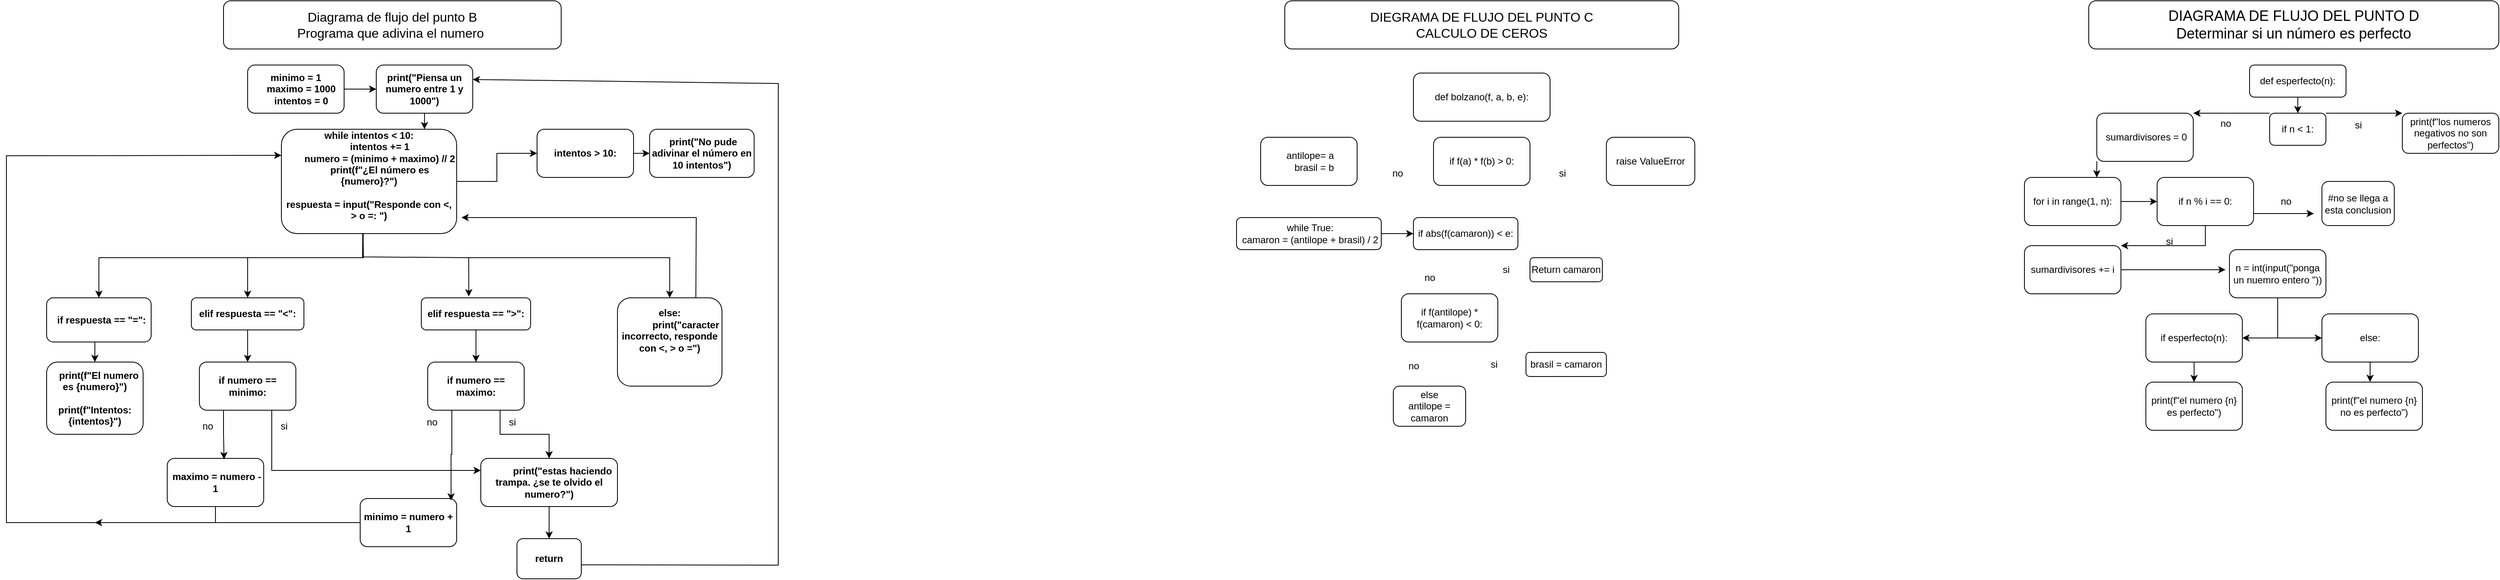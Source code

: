 <mxfile version="24.7.17">
  <diagram name="Página-1" id="W5EFGy5HbnPb3EcdutTb">
    <mxGraphModel dx="2584" dy="1826" grid="1" gridSize="10" guides="1" tooltips="1" connect="1" arrows="1" fold="1" page="1" pageScale="1" pageWidth="827" pageHeight="1169" math="0" shadow="0">
      <root>
        <mxCell id="0" />
        <mxCell id="1" parent="0" />
        <mxCell id="PbY_IpyNOD0vH7J5O5M_-1" value="&lt;font size=&quot;3&quot;&gt;Diagrama de flujo del punto B&lt;/font&gt;&lt;div&gt;&lt;font size=&quot;3&quot;&gt;Programa que adivina el numero&amp;nbsp;&lt;/font&gt;&lt;/div&gt;" style="rounded=1;whiteSpace=wrap;html=1;" vertex="1" parent="1">
          <mxGeometry x="90" y="-20" width="420" height="60" as="geometry" />
        </mxCell>
        <mxCell id="PbY_IpyNOD0vH7J5O5M_-3" value="&lt;div&gt;&lt;b&gt;minimo = 1&lt;/b&gt;&lt;/div&gt;&lt;div&gt;&lt;b&gt;&amp;nbsp; &amp;nbsp; maximo = 1000&lt;/b&gt;&lt;/div&gt;&lt;div&gt;&lt;b&gt;&amp;nbsp; &amp;nbsp; intentos = 0&lt;/b&gt;&lt;/div&gt;" style="rounded=1;whiteSpace=wrap;html=1;" vertex="1" parent="1">
          <mxGeometry x="120" y="60" width="120" height="60" as="geometry" />
        </mxCell>
        <mxCell id="PbY_IpyNOD0vH7J5O5M_-5" value="&lt;b&gt;print(&quot;Piensa un numero entre 1 y 1000&quot;)&lt;/b&gt;" style="rounded=1;whiteSpace=wrap;html=1;" vertex="1" parent="1">
          <mxGeometry x="280" y="60" width="120" height="60" as="geometry" />
        </mxCell>
        <mxCell id="PbY_IpyNOD0vH7J5O5M_-49" style="edgeStyle=orthogonalEdgeStyle;rounded=0;orthogonalLoop=1;jettySize=auto;html=1;exitX=1;exitY=0.5;exitDx=0;exitDy=0;" edge="1" parent="1" source="PbY_IpyNOD0vH7J5O5M_-8" target="PbY_IpyNOD0vH7J5O5M_-48">
          <mxGeometry relative="1" as="geometry" />
        </mxCell>
        <mxCell id="PbY_IpyNOD0vH7J5O5M_-8" value="&lt;div&gt;&lt;div&gt;&lt;b&gt;while intentos &amp;lt; 10:&lt;/b&gt;&lt;/div&gt;&lt;div&gt;&lt;b&gt;&amp;nbsp; &amp;nbsp; &amp;nbsp; &amp;nbsp; intentos += 1&lt;/b&gt;&lt;/div&gt;&lt;div&gt;&lt;b&gt;&amp;nbsp; &amp;nbsp; &amp;nbsp; &amp;nbsp; numero = (minimo + maximo) // 2&lt;/b&gt;&lt;/div&gt;&lt;div&gt;&lt;b&gt;&amp;nbsp; &amp;nbsp; &amp;nbsp; &amp;nbsp; print(f&quot;¿El número es {numero}?&quot;)&lt;/b&gt;&lt;/div&gt;&lt;/div&gt;&lt;div&gt;&lt;b&gt;&lt;br&gt;&lt;/b&gt;&lt;/div&gt;&lt;div&gt;&lt;div&gt;&lt;b&gt;respuesta = input(&quot;Responde con &amp;lt;, &amp;gt; o =: &quot;)&lt;/b&gt;&lt;/div&gt;&lt;div&gt;&lt;br&gt;&lt;/div&gt;&lt;/div&gt;" style="rounded=1;whiteSpace=wrap;html=1;" vertex="1" parent="1">
          <mxGeometry x="162" y="140" width="218" height="130" as="geometry" />
        </mxCell>
        <mxCell id="PbY_IpyNOD0vH7J5O5M_-21" value="&lt;div&gt;&lt;b&gt;elif respuesta == &quot;&amp;lt;&quot;:&lt;/b&gt;&lt;/div&gt;" style="rounded=1;whiteSpace=wrap;html=1;" vertex="1" parent="1">
          <mxGeometry x="50" y="350" width="140" height="40" as="geometry" />
        </mxCell>
        <mxCell id="PbY_IpyNOD0vH7J5O5M_-53" style="edgeStyle=orthogonalEdgeStyle;rounded=0;orthogonalLoop=1;jettySize=auto;html=1;exitX=0.5;exitY=1;exitDx=0;exitDy=0;entryX=0.5;entryY=0;entryDx=0;entryDy=0;" edge="1" parent="1" source="PbY_IpyNOD0vH7J5O5M_-22" target="PbY_IpyNOD0vH7J5O5M_-51">
          <mxGeometry relative="1" as="geometry" />
        </mxCell>
        <mxCell id="PbY_IpyNOD0vH7J5O5M_-22" value="&lt;div&gt;&lt;b&gt;&amp;nbsp; if respuesta == &quot;=&quot;:&lt;/b&gt;&lt;/div&gt;" style="rounded=1;whiteSpace=wrap;html=1;" vertex="1" parent="1">
          <mxGeometry x="-130" y="350" width="130" height="55" as="geometry" />
        </mxCell>
        <mxCell id="PbY_IpyNOD0vH7J5O5M_-57" style="edgeStyle=orthogonalEdgeStyle;rounded=0;orthogonalLoop=1;jettySize=auto;html=1;exitX=0.5;exitY=1;exitDx=0;exitDy=0;entryX=0.5;entryY=0;entryDx=0;entryDy=0;" edge="1" parent="1" source="PbY_IpyNOD0vH7J5O5M_-24" target="PbY_IpyNOD0vH7J5O5M_-39">
          <mxGeometry relative="1" as="geometry" />
        </mxCell>
        <mxCell id="PbY_IpyNOD0vH7J5O5M_-24" value="&lt;div&gt;&lt;b&gt;elif respuesta == &quot;&amp;gt;&quot;:&lt;/b&gt;&lt;/div&gt;" style="rounded=1;whiteSpace=wrap;html=1;" vertex="1" parent="1">
          <mxGeometry x="336" y="350" width="136" height="40" as="geometry" />
        </mxCell>
        <mxCell id="PbY_IpyNOD0vH7J5O5M_-26" value="&lt;div&gt;&lt;b&gt;else:&lt;/b&gt;&lt;/div&gt;&lt;div&gt;&lt;b&gt;&amp;nbsp; &amp;nbsp; &amp;nbsp; &amp;nbsp; &amp;nbsp; &amp;nbsp; print(&quot;caracter incorrecto, responde con &amp;lt;, &amp;gt; o =&quot;)&lt;/b&gt;&lt;/div&gt;&lt;div&gt;&lt;b&gt;&lt;br&gt;&lt;/b&gt;&lt;/div&gt;&lt;div&gt;&lt;b&gt;&amp;nbsp; &amp;nbsp;&lt;/b&gt;&lt;/div&gt;" style="rounded=1;whiteSpace=wrap;html=1;" vertex="1" parent="1">
          <mxGeometry x="580" y="350" width="130" height="110" as="geometry" />
        </mxCell>
        <mxCell id="PbY_IpyNOD0vH7J5O5M_-27" value="&lt;b&gt;&amp;nbsp;print(&quot;No pude adivinar el número en 10 intentos&quot;)&lt;/b&gt;" style="rounded=1;whiteSpace=wrap;html=1;" vertex="1" parent="1">
          <mxGeometry x="620" y="140" width="130" height="60" as="geometry" />
        </mxCell>
        <mxCell id="PbY_IpyNOD0vH7J5O5M_-28" value="&lt;b&gt;&amp;nbsp; &amp;nbsp; &amp;nbsp; &amp;nbsp; &amp;nbsp; print(&quot;estas haciendo trampa. ¿se te olvido el numero?&quot;)&lt;/b&gt;" style="rounded=1;whiteSpace=wrap;html=1;" vertex="1" parent="1">
          <mxGeometry x="410" y="550" width="170" height="60" as="geometry" />
        </mxCell>
        <mxCell id="PbY_IpyNOD0vH7J5O5M_-29" value="&lt;b&gt;return&lt;/b&gt;" style="rounded=1;whiteSpace=wrap;html=1;" vertex="1" parent="1">
          <mxGeometry x="455" y="650" width="80" height="50" as="geometry" />
        </mxCell>
        <mxCell id="PbY_IpyNOD0vH7J5O5M_-33" value="" style="endArrow=classic;html=1;rounded=0;exitX=0.5;exitY=1;exitDx=0;exitDy=0;entryX=0.5;entryY=0;entryDx=0;entryDy=0;" edge="1" parent="1" source="PbY_IpyNOD0vH7J5O5M_-28" target="PbY_IpyNOD0vH7J5O5M_-29">
          <mxGeometry width="50" height="50" relative="1" as="geometry">
            <mxPoint x="290" y="460" as="sourcePoint" />
            <mxPoint x="289" y="491" as="targetPoint" />
          </mxGeometry>
        </mxCell>
        <mxCell id="PbY_IpyNOD0vH7J5O5M_-35" value="" style="endArrow=classic;html=1;rounded=0;exitX=1.001;exitY=0.592;exitDx=0;exitDy=0;exitPerimeter=0;entryX=1;entryY=0.25;entryDx=0;entryDy=0;" edge="1" parent="1">
          <mxGeometry width="50" height="50" relative="1" as="geometry">
            <mxPoint x="535.08" y="682.6" as="sourcePoint" />
            <mxPoint x="400" y="78.0" as="targetPoint" />
            <Array as="points">
              <mxPoint x="780" y="683" />
              <mxPoint x="780" y="83" />
            </Array>
          </mxGeometry>
        </mxCell>
        <mxCell id="PbY_IpyNOD0vH7J5O5M_-44" style="edgeStyle=orthogonalEdgeStyle;rounded=0;orthogonalLoop=1;jettySize=auto;html=1;exitX=0.75;exitY=1;exitDx=0;exitDy=0;" edge="1" parent="1" source="PbY_IpyNOD0vH7J5O5M_-39" target="PbY_IpyNOD0vH7J5O5M_-28">
          <mxGeometry relative="1" as="geometry" />
        </mxCell>
        <mxCell id="PbY_IpyNOD0vH7J5O5M_-39" value="&lt;b&gt;if numero == maximo:&lt;/b&gt;" style="rounded=1;whiteSpace=wrap;html=1;" vertex="1" parent="1">
          <mxGeometry x="344" y="430" width="120" height="60" as="geometry" />
        </mxCell>
        <mxCell id="PbY_IpyNOD0vH7J5O5M_-41" value="si" style="text;html=1;align=center;verticalAlign=middle;resizable=0;points=[];autosize=1;strokeColor=none;fillColor=none;" vertex="1" parent="1">
          <mxGeometry x="434" y="490" width="30" height="30" as="geometry" />
        </mxCell>
        <mxCell id="PbY_IpyNOD0vH7J5O5M_-42" value="no" style="text;html=1;align=center;verticalAlign=middle;resizable=0;points=[];autosize=1;strokeColor=none;fillColor=none;" vertex="1" parent="1">
          <mxGeometry x="329" y="490" width="40" height="30" as="geometry" />
        </mxCell>
        <mxCell id="PbY_IpyNOD0vH7J5O5M_-45" value="&lt;b&gt;minimo = numero + 1&lt;/b&gt;" style="rounded=1;whiteSpace=wrap;html=1;" vertex="1" parent="1">
          <mxGeometry x="260" y="600" width="120" height="60" as="geometry" />
        </mxCell>
        <mxCell id="PbY_IpyNOD0vH7J5O5M_-46" style="edgeStyle=orthogonalEdgeStyle;rounded=0;orthogonalLoop=1;jettySize=auto;html=1;exitX=0.25;exitY=1;exitDx=0;exitDy=0;entryX=0.942;entryY=0.042;entryDx=0;entryDy=0;entryPerimeter=0;" edge="1" parent="1" source="PbY_IpyNOD0vH7J5O5M_-39" target="PbY_IpyNOD0vH7J5O5M_-45">
          <mxGeometry relative="1" as="geometry" />
        </mxCell>
        <mxCell id="PbY_IpyNOD0vH7J5O5M_-47" value="" style="endArrow=classic;html=1;rounded=0;exitX=0;exitY=0.5;exitDx=0;exitDy=0;entryX=0;entryY=0.25;entryDx=0;entryDy=0;" edge="1" parent="1" source="PbY_IpyNOD0vH7J5O5M_-45" target="PbY_IpyNOD0vH7J5O5M_-8">
          <mxGeometry width="50" height="50" relative="1" as="geometry">
            <mxPoint x="420" y="500" as="sourcePoint" />
            <mxPoint x="470" y="450" as="targetPoint" />
            <Array as="points">
              <mxPoint x="-180" y="630" />
              <mxPoint x="-180" y="173" />
            </Array>
          </mxGeometry>
        </mxCell>
        <mxCell id="PbY_IpyNOD0vH7J5O5M_-50" style="edgeStyle=orthogonalEdgeStyle;rounded=0;orthogonalLoop=1;jettySize=auto;html=1;exitX=1;exitY=0.5;exitDx=0;exitDy=0;entryX=0;entryY=0.5;entryDx=0;entryDy=0;" edge="1" parent="1" source="PbY_IpyNOD0vH7J5O5M_-48" target="PbY_IpyNOD0vH7J5O5M_-27">
          <mxGeometry relative="1" as="geometry" />
        </mxCell>
        <mxCell id="PbY_IpyNOD0vH7J5O5M_-48" value="&lt;b&gt;intentos &amp;gt; 10:&lt;/b&gt;" style="rounded=1;whiteSpace=wrap;html=1;" vertex="1" parent="1">
          <mxGeometry x="480" y="140" width="120" height="60" as="geometry" />
        </mxCell>
        <mxCell id="PbY_IpyNOD0vH7J5O5M_-51" value="&lt;div&gt;&lt;b&gt;&amp;nbsp;&amp;nbsp; print(f&quot;El numero es {numero}&quot;)&lt;/b&gt;&lt;/div&gt;&lt;div&gt;&lt;b&gt;&amp;nbsp; &amp;nbsp; &amp;nbsp; &amp;nbsp; &amp;nbsp; &amp;nbsp; print(f&quot;Intentos: {intentos}&quot;)&lt;/b&gt;&lt;/div&gt;" style="rounded=1;whiteSpace=wrap;html=1;" vertex="1" parent="1">
          <mxGeometry x="-130" y="430" width="120" height="90" as="geometry" />
        </mxCell>
        <mxCell id="PbY_IpyNOD0vH7J5O5M_-54" style="edgeStyle=orthogonalEdgeStyle;rounded=0;orthogonalLoop=1;jettySize=auto;html=1;exitX=0.5;exitY=1;exitDx=0;exitDy=0;" edge="1" parent="1" source="PbY_IpyNOD0vH7J5O5M_-51" target="PbY_IpyNOD0vH7J5O5M_-51">
          <mxGeometry relative="1" as="geometry" />
        </mxCell>
        <mxCell id="PbY_IpyNOD0vH7J5O5M_-63" style="edgeStyle=orthogonalEdgeStyle;rounded=0;orthogonalLoop=1;jettySize=auto;html=1;exitX=0.25;exitY=1;exitDx=0;exitDy=0;entryX=0.589;entryY=0.018;entryDx=0;entryDy=0;entryPerimeter=0;" edge="1" parent="1" source="PbY_IpyNOD0vH7J5O5M_-56" target="PbY_IpyNOD0vH7J5O5M_-61">
          <mxGeometry relative="1" as="geometry">
            <mxPoint x="89.529" y="480" as="targetPoint" />
          </mxGeometry>
        </mxCell>
        <mxCell id="PbY_IpyNOD0vH7J5O5M_-56" value="&lt;b&gt;if numero == minimo:&lt;/b&gt;" style="rounded=1;whiteSpace=wrap;html=1;" vertex="1" parent="1">
          <mxGeometry x="60" y="430" width="120" height="60" as="geometry" />
        </mxCell>
        <mxCell id="PbY_IpyNOD0vH7J5O5M_-58" value="no" style="text;html=1;align=center;verticalAlign=middle;resizable=0;points=[];autosize=1;strokeColor=none;fillColor=none;" vertex="1" parent="1">
          <mxGeometry x="50" y="495" width="40" height="30" as="geometry" />
        </mxCell>
        <mxCell id="PbY_IpyNOD0vH7J5O5M_-59" value="si" style="text;html=1;align=center;verticalAlign=middle;resizable=0;points=[];autosize=1;strokeColor=none;fillColor=none;" vertex="1" parent="1">
          <mxGeometry x="150" y="495" width="30" height="30" as="geometry" />
        </mxCell>
        <mxCell id="PbY_IpyNOD0vH7J5O5M_-60" value="" style="endArrow=classic;html=1;rounded=0;exitX=0.75;exitY=1;exitDx=0;exitDy=0;entryX=0;entryY=0.25;entryDx=0;entryDy=0;" edge="1" parent="1" source="PbY_IpyNOD0vH7J5O5M_-56" target="PbY_IpyNOD0vH7J5O5M_-28">
          <mxGeometry width="50" height="50" relative="1" as="geometry">
            <mxPoint x="350" y="480" as="sourcePoint" />
            <mxPoint x="400" y="430" as="targetPoint" />
            <Array as="points">
              <mxPoint x="150" y="565" />
            </Array>
          </mxGeometry>
        </mxCell>
        <mxCell id="PbY_IpyNOD0vH7J5O5M_-61" value="&lt;b&gt;&amp;nbsp;maximo = numero - 1&lt;/b&gt;" style="rounded=1;whiteSpace=wrap;html=1;" vertex="1" parent="1">
          <mxGeometry x="20" y="550" width="120" height="60" as="geometry" />
        </mxCell>
        <mxCell id="PbY_IpyNOD0vH7J5O5M_-62" value="" style="endArrow=classic;html=1;rounded=0;exitX=0.5;exitY=1;exitDx=0;exitDy=0;" edge="1" parent="1" source="PbY_IpyNOD0vH7J5O5M_-61">
          <mxGeometry width="50" height="50" relative="1" as="geometry">
            <mxPoint x="350" y="480" as="sourcePoint" />
            <mxPoint x="-70" y="630" as="targetPoint" />
            <Array as="points">
              <mxPoint x="80" y="630" />
            </Array>
          </mxGeometry>
        </mxCell>
        <mxCell id="PbY_IpyNOD0vH7J5O5M_-64" value="" style="endArrow=classic;html=1;rounded=0;exitX=0.466;exitY=1;exitDx=0;exitDy=0;exitPerimeter=0;entryX=0.5;entryY=0;entryDx=0;entryDy=0;" edge="1" parent="1" source="PbY_IpyNOD0vH7J5O5M_-8" target="PbY_IpyNOD0vH7J5O5M_-22">
          <mxGeometry width="50" height="50" relative="1" as="geometry">
            <mxPoint x="246" y="380" as="sourcePoint" />
            <mxPoint x="296" y="330" as="targetPoint" />
            <Array as="points">
              <mxPoint x="264" y="300" />
              <mxPoint x="-65" y="300" />
            </Array>
          </mxGeometry>
        </mxCell>
        <mxCell id="PbY_IpyNOD0vH7J5O5M_-65" value="" style="endArrow=classic;html=1;rounded=0;exitX=0.75;exitY=0;exitDx=0;exitDy=0;" edge="1" parent="1" source="PbY_IpyNOD0vH7J5O5M_-26">
          <mxGeometry width="50" height="50" relative="1" as="geometry">
            <mxPoint x="350" y="400" as="sourcePoint" />
            <mxPoint x="386" y="250" as="targetPoint" />
            <Array as="points">
              <mxPoint x="678" y="250" />
            </Array>
          </mxGeometry>
        </mxCell>
        <mxCell id="PbY_IpyNOD0vH7J5O5M_-66" value="" style="endArrow=classic;html=1;rounded=0;entryX=0.5;entryY=0;entryDx=0;entryDy=0;" edge="1" parent="1" target="PbY_IpyNOD0vH7J5O5M_-26">
          <mxGeometry width="50" height="50" relative="1" as="geometry">
            <mxPoint x="395" y="300" as="sourcePoint" />
            <mxPoint x="395" y="380" as="targetPoint" />
            <Array as="points">
              <mxPoint x="645" y="300" />
            </Array>
          </mxGeometry>
        </mxCell>
        <mxCell id="PbY_IpyNOD0vH7J5O5M_-67" value="" style="endArrow=classic;html=1;rounded=0;entryX=0.486;entryY=-0.019;entryDx=0;entryDy=0;entryPerimeter=0;exitX=0.467;exitY=0.999;exitDx=0;exitDy=0;exitPerimeter=0;" edge="1" parent="1" source="PbY_IpyNOD0vH7J5O5M_-8">
          <mxGeometry width="50" height="50" relative="1" as="geometry">
            <mxPoint x="255.716" y="268.87" as="sourcePoint" />
            <mxPoint x="395.096" y="348.24" as="targetPoint" />
            <Array as="points">
              <mxPoint x="263" y="299" />
              <mxPoint x="395" y="300" />
            </Array>
          </mxGeometry>
        </mxCell>
        <mxCell id="PbY_IpyNOD0vH7J5O5M_-68" value="" style="endArrow=classic;html=1;rounded=0;exitX=0.464;exitY=1.005;exitDx=0;exitDy=0;exitPerimeter=0;entryX=0.5;entryY=0;entryDx=0;entryDy=0;" edge="1" parent="1" source="PbY_IpyNOD0vH7J5O5M_-8" target="PbY_IpyNOD0vH7J5O5M_-21">
          <mxGeometry width="50" height="50" relative="1" as="geometry">
            <mxPoint x="350" y="430" as="sourcePoint" />
            <mxPoint x="400" y="380" as="targetPoint" />
            <Array as="points">
              <mxPoint x="263" y="300" />
              <mxPoint x="120" y="300" />
            </Array>
          </mxGeometry>
        </mxCell>
        <mxCell id="PbY_IpyNOD0vH7J5O5M_-69" value="" style="endArrow=classic;html=1;rounded=0;exitX=0.5;exitY=1;exitDx=0;exitDy=0;entryX=0.5;entryY=0;entryDx=0;entryDy=0;" edge="1" parent="1" source="PbY_IpyNOD0vH7J5O5M_-21" target="PbY_IpyNOD0vH7J5O5M_-56">
          <mxGeometry width="50" height="50" relative="1" as="geometry">
            <mxPoint x="260" y="410" as="sourcePoint" />
            <mxPoint x="310" y="360" as="targetPoint" />
          </mxGeometry>
        </mxCell>
        <mxCell id="PbY_IpyNOD0vH7J5O5M_-70" value="" style="endArrow=classic;html=1;rounded=0;exitX=1;exitY=0.5;exitDx=0;exitDy=0;entryX=0;entryY=0.5;entryDx=0;entryDy=0;" edge="1" parent="1" source="PbY_IpyNOD0vH7J5O5M_-3" target="PbY_IpyNOD0vH7J5O5M_-5">
          <mxGeometry width="50" height="50" relative="1" as="geometry">
            <mxPoint x="270" y="340" as="sourcePoint" />
            <mxPoint x="320" y="290" as="targetPoint" />
          </mxGeometry>
        </mxCell>
        <mxCell id="PbY_IpyNOD0vH7J5O5M_-71" value="" style="endArrow=classic;html=1;rounded=0;exitX=0.5;exitY=1;exitDx=0;exitDy=0;" edge="1" parent="1" source="PbY_IpyNOD0vH7J5O5M_-5">
          <mxGeometry width="50" height="50" relative="1" as="geometry">
            <mxPoint x="270" y="340" as="sourcePoint" />
            <mxPoint x="340" y="140" as="targetPoint" />
          </mxGeometry>
        </mxCell>
        <mxCell id="PbY_IpyNOD0vH7J5O5M_-72" value="&lt;font size=&quot;3&quot;&gt;DIEGRAMA DE FLUJO DEL PUNTO C&lt;/font&gt;&lt;div&gt;&lt;font size=&quot;3&quot;&gt;CALCULO DE CEROS&lt;/font&gt;&lt;/div&gt;" style="rounded=1;whiteSpace=wrap;html=1;" vertex="1" parent="1">
          <mxGeometry x="1410" y="-20" width="490" height="60" as="geometry" />
        </mxCell>
        <mxCell id="PbY_IpyNOD0vH7J5O5M_-73" value="def bolzano(f, a, b, e):" style="rounded=1;whiteSpace=wrap;html=1;" vertex="1" parent="1">
          <mxGeometry x="1570" y="70" width="170" height="60" as="geometry" />
        </mxCell>
        <mxCell id="PbY_IpyNOD0vH7J5O5M_-75" value="if f(a) * f(b) &amp;gt; 0:" style="rounded=1;whiteSpace=wrap;html=1;" vertex="1" parent="1">
          <mxGeometry x="1595" y="150" width="120" height="60" as="geometry" />
        </mxCell>
        <mxCell id="PbY_IpyNOD0vH7J5O5M_-76" value="si" style="text;html=1;align=center;verticalAlign=middle;resizable=0;points=[];autosize=1;strokeColor=none;fillColor=none;" vertex="1" parent="1">
          <mxGeometry x="1740" y="180" width="30" height="30" as="geometry" />
        </mxCell>
        <mxCell id="PbY_IpyNOD0vH7J5O5M_-77" value="no" style="text;html=1;align=center;verticalAlign=middle;resizable=0;points=[];autosize=1;strokeColor=none;fillColor=none;" vertex="1" parent="1">
          <mxGeometry x="1530" y="180" width="40" height="30" as="geometry" />
        </mxCell>
        <mxCell id="PbY_IpyNOD0vH7J5O5M_-78" value="&lt;div&gt;raise ValueError&lt;/div&gt;" style="rounded=1;whiteSpace=wrap;html=1;" vertex="1" parent="1">
          <mxGeometry x="1810" y="150" width="110" height="60" as="geometry" />
        </mxCell>
        <mxCell id="PbY_IpyNOD0vH7J5O5M_-80" value="&lt;div&gt;&amp;nbsp;antilope= a&lt;/div&gt;&lt;div&gt;&amp;nbsp; &amp;nbsp; brasil = b&lt;/div&gt;" style="rounded=1;whiteSpace=wrap;html=1;" vertex="1" parent="1">
          <mxGeometry x="1380" y="150" width="120" height="60" as="geometry" />
        </mxCell>
        <mxCell id="PbY_IpyNOD0vH7J5O5M_-81" value="&lt;div&gt;&amp;nbsp;while True:&lt;/div&gt;&lt;div&gt;&lt;span style=&quot;background-color: initial;&quot;&gt;&amp;nbsp;camaron = (antilope + brasil) / 2&lt;/span&gt;&lt;/div&gt;" style="rounded=1;whiteSpace=wrap;html=1;" vertex="1" parent="1">
          <mxGeometry x="1350" y="250" width="180" height="40" as="geometry" />
        </mxCell>
        <mxCell id="PbY_IpyNOD0vH7J5O5M_-82" value="if abs(f(camaron)) &amp;lt; e:" style="rounded=1;whiteSpace=wrap;html=1;" vertex="1" parent="1">
          <mxGeometry x="1570" y="250" width="130" height="40" as="geometry" />
        </mxCell>
        <mxCell id="PbY_IpyNOD0vH7J5O5M_-83" value="si" style="text;html=1;align=center;verticalAlign=middle;resizable=0;points=[];autosize=1;strokeColor=none;fillColor=none;" vertex="1" parent="1">
          <mxGeometry x="1670" y="300" width="30" height="30" as="geometry" />
        </mxCell>
        <mxCell id="PbY_IpyNOD0vH7J5O5M_-84" value="no" style="text;html=1;align=center;verticalAlign=middle;resizable=0;points=[];autosize=1;strokeColor=none;fillColor=none;" vertex="1" parent="1">
          <mxGeometry x="1570" y="310" width="40" height="30" as="geometry" />
        </mxCell>
        <mxCell id="PbY_IpyNOD0vH7J5O5M_-85" value="no" style="text;html=1;align=center;verticalAlign=middle;resizable=0;points=[];autosize=1;strokeColor=none;fillColor=none;" vertex="1" parent="1">
          <mxGeometry x="1550" y="420" width="40" height="30" as="geometry" />
        </mxCell>
        <mxCell id="PbY_IpyNOD0vH7J5O5M_-87" value="Return camaron" style="rounded=1;whiteSpace=wrap;html=1;" vertex="1" parent="1">
          <mxGeometry x="1715" y="300" width="90" height="30" as="geometry" />
        </mxCell>
        <mxCell id="PbY_IpyNOD0vH7J5O5M_-89" value="if f(antilope) * f(camaron) &amp;lt; 0:" style="rounded=1;whiteSpace=wrap;html=1;" vertex="1" parent="1">
          <mxGeometry x="1555" y="345" width="120" height="60" as="geometry" />
        </mxCell>
        <mxCell id="PbY_IpyNOD0vH7J5O5M_-90" value="si" style="text;html=1;align=center;verticalAlign=middle;resizable=0;points=[];autosize=1;strokeColor=none;fillColor=none;" vertex="1" parent="1">
          <mxGeometry x="1655" y="418" width="30" height="30" as="geometry" />
        </mxCell>
        <mxCell id="PbY_IpyNOD0vH7J5O5M_-91" value="brasil = camaron" style="rounded=1;whiteSpace=wrap;html=1;" vertex="1" parent="1">
          <mxGeometry x="1710" y="418" width="100" height="30" as="geometry" />
        </mxCell>
        <mxCell id="PbY_IpyNOD0vH7J5O5M_-92" value="else&lt;div&gt;antilope = camaron&lt;/div&gt;" style="rounded=1;whiteSpace=wrap;html=1;" vertex="1" parent="1">
          <mxGeometry x="1545" y="460" width="90" height="50" as="geometry" />
        </mxCell>
        <mxCell id="PbY_IpyNOD0vH7J5O5M_-93" value="" style="endArrow=classic;html=1;rounded=0;exitX=1;exitY=0.5;exitDx=0;exitDy=0;entryX=0;entryY=0.5;entryDx=0;entryDy=0;" edge="1" parent="1" source="PbY_IpyNOD0vH7J5O5M_-81" target="PbY_IpyNOD0vH7J5O5M_-82">
          <mxGeometry width="50" height="50" relative="1" as="geometry">
            <mxPoint x="1550" y="400" as="sourcePoint" />
            <mxPoint x="1600" y="350" as="targetPoint" />
          </mxGeometry>
        </mxCell>
        <mxCell id="PbY_IpyNOD0vH7J5O5M_-95" value="&lt;font style=&quot;font-size: 18px;&quot;&gt;DIAGRAMA DE FLUJO DEL PUNTO D&lt;/font&gt;&lt;div&gt;&lt;font style=&quot;font-size: 18px;&quot;&gt;Determinar si un número es perfecto&lt;/font&gt;&lt;br&gt;&lt;/div&gt;" style="rounded=1;whiteSpace=wrap;html=1;" vertex="1" parent="1">
          <mxGeometry x="2410" y="-20" width="510" height="60" as="geometry" />
        </mxCell>
        <mxCell id="PbY_IpyNOD0vH7J5O5M_-96" value="def esperfecto(n):" style="rounded=1;whiteSpace=wrap;html=1;" vertex="1" parent="1">
          <mxGeometry x="2610" y="60" width="120" height="40" as="geometry" />
        </mxCell>
        <mxCell id="PbY_IpyNOD0vH7J5O5M_-97" value="if n &amp;lt; 1:" style="rounded=1;whiteSpace=wrap;html=1;" vertex="1" parent="1">
          <mxGeometry x="2635" y="120" width="70" height="40" as="geometry" />
        </mxCell>
        <mxCell id="PbY_IpyNOD0vH7J5O5M_-98" value="si" style="text;html=1;align=center;verticalAlign=middle;resizable=0;points=[];autosize=1;strokeColor=none;fillColor=none;" vertex="1" parent="1">
          <mxGeometry x="2730" y="120" width="30" height="30" as="geometry" />
        </mxCell>
        <mxCell id="PbY_IpyNOD0vH7J5O5M_-99" value="no&lt;div&gt;&lt;br&gt;&lt;/div&gt;" style="text;html=1;align=center;verticalAlign=middle;resizable=0;points=[];autosize=1;strokeColor=none;fillColor=none;" vertex="1" parent="1">
          <mxGeometry x="2560" y="120" width="40" height="40" as="geometry" />
        </mxCell>
        <mxCell id="PbY_IpyNOD0vH7J5O5M_-100" value="print(f&quot;los numeros negativos no son perfectos&quot;)" style="rounded=1;whiteSpace=wrap;html=1;" vertex="1" parent="1">
          <mxGeometry x="2800" y="120" width="120" height="50" as="geometry" />
        </mxCell>
        <mxCell id="PbY_IpyNOD0vH7J5O5M_-101" value="&amp;nbsp;sumardivisores = 0" style="rounded=1;whiteSpace=wrap;html=1;" vertex="1" parent="1">
          <mxGeometry x="2420" y="120" width="120" height="60" as="geometry" />
        </mxCell>
        <mxCell id="PbY_IpyNOD0vH7J5O5M_-102" style="edgeStyle=orthogonalEdgeStyle;rounded=0;orthogonalLoop=1;jettySize=auto;html=1;exitX=0.5;exitY=1;exitDx=0;exitDy=0;" edge="1" parent="1" source="PbY_IpyNOD0vH7J5O5M_-97" target="PbY_IpyNOD0vH7J5O5M_-97">
          <mxGeometry relative="1" as="geometry" />
        </mxCell>
        <mxCell id="PbY_IpyNOD0vH7J5O5M_-103" value="&lt;div&gt;for i in range(1, n):&lt;/div&gt;" style="rounded=1;whiteSpace=wrap;html=1;" vertex="1" parent="1">
          <mxGeometry x="2330" y="200" width="120" height="60" as="geometry" />
        </mxCell>
        <mxCell id="PbY_IpyNOD0vH7J5O5M_-105" value="n = int(input(&quot;ponga un nuemro entero &quot;))" style="rounded=1;whiteSpace=wrap;html=1;" vertex="1" parent="1">
          <mxGeometry x="2585" y="290" width="120" height="60" as="geometry" />
        </mxCell>
        <mxCell id="PbY_IpyNOD0vH7J5O5M_-106" value="if esperfecto(n):" style="rounded=1;whiteSpace=wrap;html=1;" vertex="1" parent="1">
          <mxGeometry x="2481" y="370" width="120" height="60" as="geometry" />
        </mxCell>
        <mxCell id="PbY_IpyNOD0vH7J5O5M_-107" value="else:" style="rounded=1;whiteSpace=wrap;html=1;" vertex="1" parent="1">
          <mxGeometry x="2700" y="370" width="120" height="60" as="geometry" />
        </mxCell>
        <mxCell id="PbY_IpyNOD0vH7J5O5M_-108" value="print(f&quot;el numero {n} es perfecto&quot;)" style="rounded=1;whiteSpace=wrap;html=1;" vertex="1" parent="1">
          <mxGeometry x="2481" y="455" width="120" height="60" as="geometry" />
        </mxCell>
        <mxCell id="PbY_IpyNOD0vH7J5O5M_-109" value="print(f&quot;el numero {n} no es perfecto&quot;)" style="rounded=1;whiteSpace=wrap;html=1;" vertex="1" parent="1">
          <mxGeometry x="2705" y="455" width="120" height="60" as="geometry" />
        </mxCell>
        <mxCell id="PbY_IpyNOD0vH7J5O5M_-110" value="if n % i == 0:" style="rounded=1;whiteSpace=wrap;html=1;" vertex="1" parent="1">
          <mxGeometry x="2495" y="200" width="120" height="60" as="geometry" />
        </mxCell>
        <mxCell id="PbY_IpyNOD0vH7J5O5M_-111" value="sumardivisores += i" style="rounded=1;whiteSpace=wrap;html=1;" vertex="1" parent="1">
          <mxGeometry x="2330" y="285" width="120" height="60" as="geometry" />
        </mxCell>
        <mxCell id="PbY_IpyNOD0vH7J5O5M_-112" value="" style="endArrow=classic;html=1;rounded=0;exitX=0.5;exitY=1;exitDx=0;exitDy=0;entryX=0.5;entryY=0;entryDx=0;entryDy=0;" edge="1" parent="1" source="PbY_IpyNOD0vH7J5O5M_-96" target="PbY_IpyNOD0vH7J5O5M_-97">
          <mxGeometry width="50" height="50" relative="1" as="geometry">
            <mxPoint x="2630" y="310" as="sourcePoint" />
            <mxPoint x="2680" y="260" as="targetPoint" />
          </mxGeometry>
        </mxCell>
        <mxCell id="PbY_IpyNOD0vH7J5O5M_-113" value="" style="endArrow=classic;html=1;rounded=0;exitX=0;exitY=0;exitDx=0;exitDy=0;entryX=1;entryY=0;entryDx=0;entryDy=0;" edge="1" parent="1" source="PbY_IpyNOD0vH7J5O5M_-97" target="PbY_IpyNOD0vH7J5O5M_-101">
          <mxGeometry width="50" height="50" relative="1" as="geometry">
            <mxPoint x="2635" y="133" as="sourcePoint" />
            <mxPoint x="2540" y="130" as="targetPoint" />
          </mxGeometry>
        </mxCell>
        <mxCell id="PbY_IpyNOD0vH7J5O5M_-114" value="" style="endArrow=classic;html=1;rounded=0;exitX=0.5;exitY=1;exitDx=0;exitDy=0;entryX=1;entryY=0;entryDx=0;entryDy=0;" edge="1" parent="1" source="PbY_IpyNOD0vH7J5O5M_-110" target="PbY_IpyNOD0vH7J5O5M_-111">
          <mxGeometry width="50" height="50" relative="1" as="geometry">
            <mxPoint x="2630" y="310" as="sourcePoint" />
            <mxPoint x="2680" y="260" as="targetPoint" />
            <Array as="points">
              <mxPoint x="2555" y="285" />
            </Array>
          </mxGeometry>
        </mxCell>
        <mxCell id="PbY_IpyNOD0vH7J5O5M_-115" value="" style="endArrow=classic;html=1;rounded=0;exitX=1;exitY=0.5;exitDx=0;exitDy=0;entryX=0;entryY=0.5;entryDx=0;entryDy=0;" edge="1" parent="1" source="PbY_IpyNOD0vH7J5O5M_-103" target="PbY_IpyNOD0vH7J5O5M_-110">
          <mxGeometry width="50" height="50" relative="1" as="geometry">
            <mxPoint x="2630" y="310" as="sourcePoint" />
            <mxPoint x="2680" y="260" as="targetPoint" />
          </mxGeometry>
        </mxCell>
        <mxCell id="PbY_IpyNOD0vH7J5O5M_-116" value="" style="endArrow=classic;html=1;rounded=0;exitX=0;exitY=1;exitDx=0;exitDy=0;entryX=0.75;entryY=0;entryDx=0;entryDy=0;" edge="1" parent="1" source="PbY_IpyNOD0vH7J5O5M_-101" target="PbY_IpyNOD0vH7J5O5M_-103">
          <mxGeometry width="50" height="50" relative="1" as="geometry">
            <mxPoint x="2630" y="310" as="sourcePoint" />
            <mxPoint x="2680" y="260" as="targetPoint" />
          </mxGeometry>
        </mxCell>
        <mxCell id="PbY_IpyNOD0vH7J5O5M_-117" value="" style="endArrow=classic;html=1;rounded=0;exitX=1;exitY=0;exitDx=0;exitDy=0;entryX=0;entryY=0;entryDx=0;entryDy=0;" edge="1" parent="1" source="PbY_IpyNOD0vH7J5O5M_-97" target="PbY_IpyNOD0vH7J5O5M_-100">
          <mxGeometry width="50" height="50" relative="1" as="geometry">
            <mxPoint x="2630" y="310" as="sourcePoint" />
            <mxPoint x="2680" y="260" as="targetPoint" />
          </mxGeometry>
        </mxCell>
        <mxCell id="PbY_IpyNOD0vH7J5O5M_-118" value="si" style="text;html=1;align=center;verticalAlign=middle;resizable=0;points=[];autosize=1;strokeColor=none;fillColor=none;" vertex="1" parent="1">
          <mxGeometry x="2495" y="265" width="30" height="30" as="geometry" />
        </mxCell>
        <mxCell id="PbY_IpyNOD0vH7J5O5M_-119" value="no" style="text;html=1;align=center;verticalAlign=middle;resizable=0;points=[];autosize=1;strokeColor=none;fillColor=none;" vertex="1" parent="1">
          <mxGeometry x="2635" y="215" width="40" height="30" as="geometry" />
        </mxCell>
        <mxCell id="PbY_IpyNOD0vH7J5O5M_-120" value="" style="endArrow=classic;html=1;rounded=0;exitX=1;exitY=0.75;exitDx=0;exitDy=0;" edge="1" parent="1" source="PbY_IpyNOD0vH7J5O5M_-110">
          <mxGeometry width="50" height="50" relative="1" as="geometry">
            <mxPoint x="2630" y="310" as="sourcePoint" />
            <mxPoint x="2690" y="245" as="targetPoint" />
          </mxGeometry>
        </mxCell>
        <mxCell id="PbY_IpyNOD0vH7J5O5M_-121" value="#no se llega a esta conclusion" style="rounded=1;whiteSpace=wrap;html=1;" vertex="1" parent="1">
          <mxGeometry x="2700" y="205" width="90" height="55" as="geometry" />
        </mxCell>
        <mxCell id="PbY_IpyNOD0vH7J5O5M_-122" value="" style="endArrow=classic;html=1;rounded=0;exitX=1;exitY=0.5;exitDx=0;exitDy=0;" edge="1" parent="1" source="PbY_IpyNOD0vH7J5O5M_-111">
          <mxGeometry width="50" height="50" relative="1" as="geometry">
            <mxPoint x="2630" y="310" as="sourcePoint" />
            <mxPoint x="2580" y="315" as="targetPoint" />
          </mxGeometry>
        </mxCell>
        <mxCell id="PbY_IpyNOD0vH7J5O5M_-123" value="" style="endArrow=classic;html=1;rounded=0;exitX=0.5;exitY=1;exitDx=0;exitDy=0;entryX=1;entryY=0.5;entryDx=0;entryDy=0;" edge="1" parent="1" source="PbY_IpyNOD0vH7J5O5M_-105" target="PbY_IpyNOD0vH7J5O5M_-106">
          <mxGeometry width="50" height="50" relative="1" as="geometry">
            <mxPoint x="2630" y="310" as="sourcePoint" />
            <mxPoint x="2680" y="260" as="targetPoint" />
            <Array as="points">
              <mxPoint x="2645" y="400" />
            </Array>
          </mxGeometry>
        </mxCell>
        <mxCell id="PbY_IpyNOD0vH7J5O5M_-124" value="" style="endArrow=classic;html=1;rounded=0;entryX=0;entryY=0.5;entryDx=0;entryDy=0;" edge="1" parent="1" target="PbY_IpyNOD0vH7J5O5M_-107">
          <mxGeometry width="50" height="50" relative="1" as="geometry">
            <mxPoint x="2640" y="400" as="sourcePoint" />
            <mxPoint x="2680" y="260" as="targetPoint" />
          </mxGeometry>
        </mxCell>
        <mxCell id="PbY_IpyNOD0vH7J5O5M_-125" value="" style="endArrow=classic;html=1;rounded=0;exitX=0.5;exitY=1;exitDx=0;exitDy=0;entryX=0.5;entryY=0;entryDx=0;entryDy=0;" edge="1" parent="1" source="PbY_IpyNOD0vH7J5O5M_-106" target="PbY_IpyNOD0vH7J5O5M_-108">
          <mxGeometry width="50" height="50" relative="1" as="geometry">
            <mxPoint x="2630" y="310" as="sourcePoint" />
            <mxPoint x="2680" y="260" as="targetPoint" />
          </mxGeometry>
        </mxCell>
        <mxCell id="PbY_IpyNOD0vH7J5O5M_-126" value="" style="endArrow=classic;html=1;rounded=0;exitX=0.5;exitY=1;exitDx=0;exitDy=0;entryX=0.457;entryY=-0.003;entryDx=0;entryDy=0;entryPerimeter=0;" edge="1" parent="1" source="PbY_IpyNOD0vH7J5O5M_-107" target="PbY_IpyNOD0vH7J5O5M_-109">
          <mxGeometry width="50" height="50" relative="1" as="geometry">
            <mxPoint x="2630" y="310" as="sourcePoint" />
            <mxPoint x="2680" y="260" as="targetPoint" />
          </mxGeometry>
        </mxCell>
      </root>
    </mxGraphModel>
  </diagram>
</mxfile>
